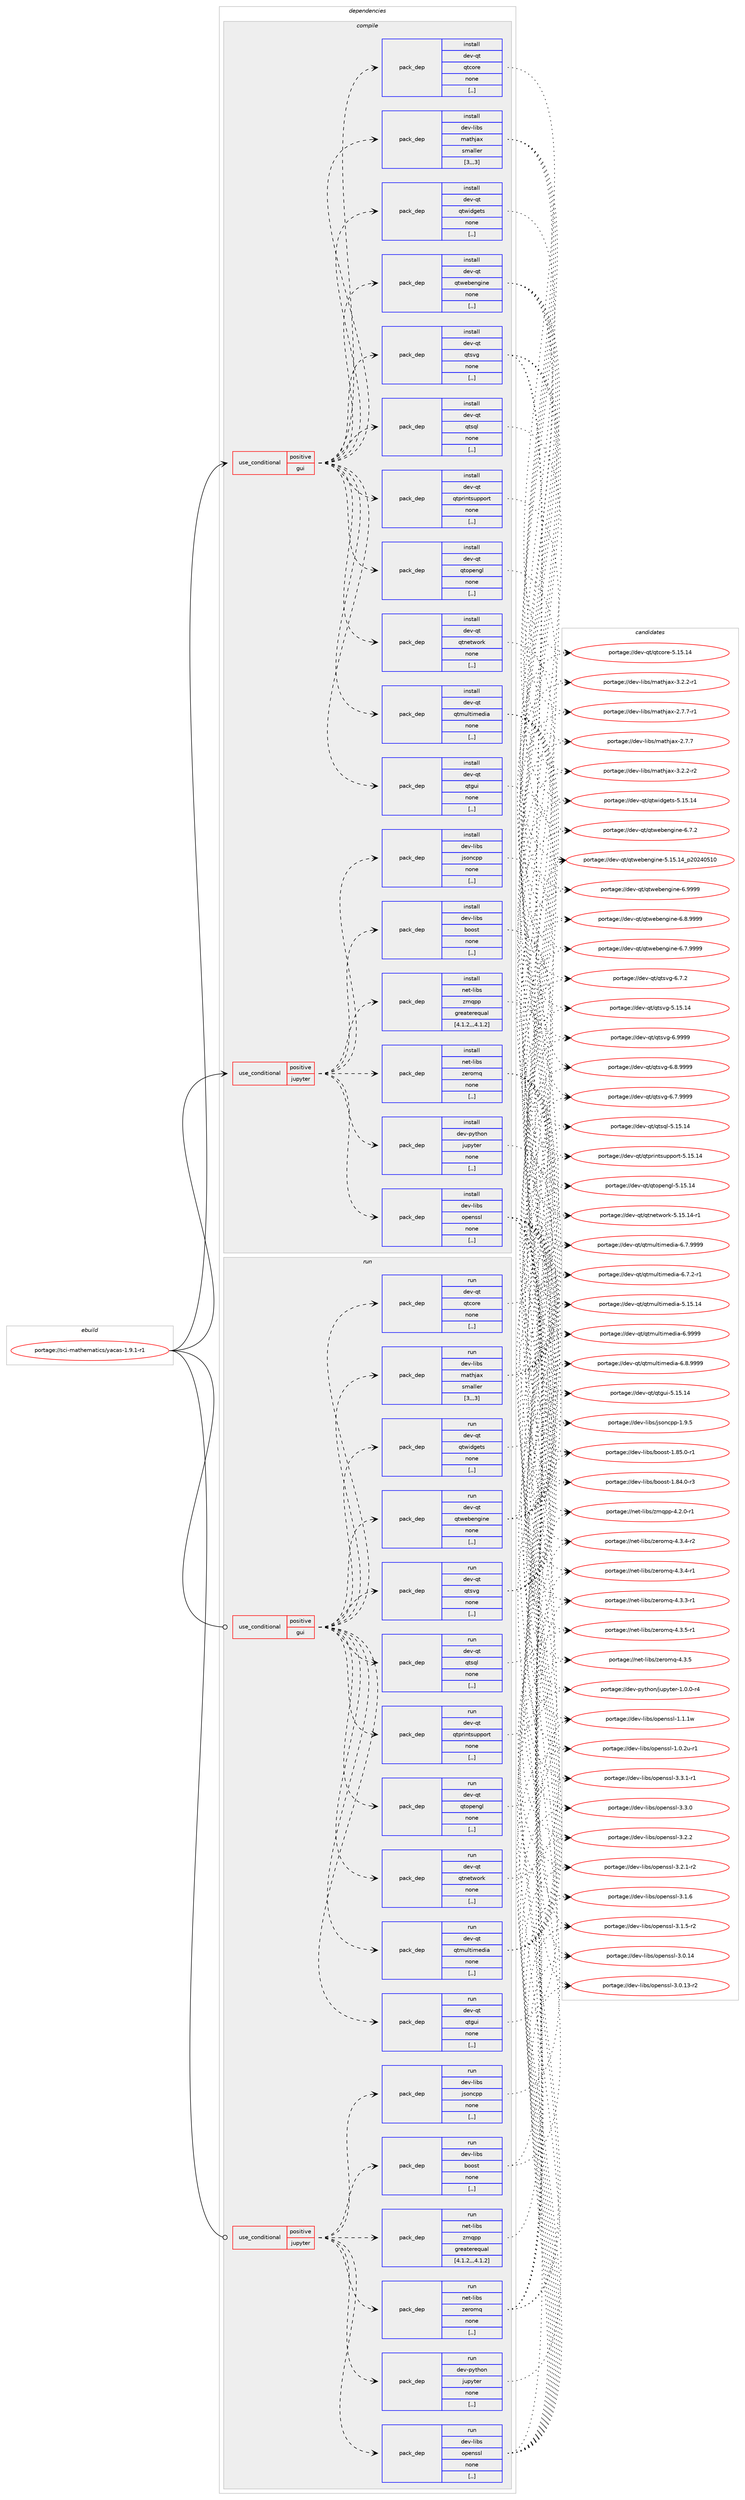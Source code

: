 digraph prolog {

# *************
# Graph options
# *************

newrank=true;
concentrate=true;
compound=true;
graph [rankdir=LR,fontname=Helvetica,fontsize=10,ranksep=1.5];#, ranksep=2.5, nodesep=0.2];
edge  [arrowhead=vee];
node  [fontname=Helvetica,fontsize=10];

# **********
# The ebuild
# **********

subgraph cluster_leftcol {
color=gray;
label=<<i>ebuild</i>>;
id [label="portage://sci-mathematics/yacas-1.9.1-r1", color=red, width=4, href="../sci-mathematics/yacas-1.9.1-r1.svg"];
}

# ****************
# The dependencies
# ****************

subgraph cluster_midcol {
color=gray;
label=<<i>dependencies</i>>;
subgraph cluster_compile {
fillcolor="#eeeeee";
style=filled;
label=<<i>compile</i>>;
subgraph cond108890 {
dependency410385 [label=<<TABLE BORDER="0" CELLBORDER="1" CELLSPACING="0" CELLPADDING="4"><TR><TD ROWSPAN="3" CELLPADDING="10">use_conditional</TD></TR><TR><TD>positive</TD></TR><TR><TD>gui</TD></TR></TABLE>>, shape=none, color=red];
subgraph pack298595 {
dependency410386 [label=<<TABLE BORDER="0" CELLBORDER="1" CELLSPACING="0" CELLPADDING="4" WIDTH="220"><TR><TD ROWSPAN="6" CELLPADDING="30">pack_dep</TD></TR><TR><TD WIDTH="110">install</TD></TR><TR><TD>dev-libs</TD></TR><TR><TD>mathjax</TD></TR><TR><TD>smaller</TD></TR><TR><TD>[3,,,3]</TD></TR></TABLE>>, shape=none, color=blue];
}
dependency410385:e -> dependency410386:w [weight=20,style="dashed",arrowhead="vee"];
subgraph pack298596 {
dependency410387 [label=<<TABLE BORDER="0" CELLBORDER="1" CELLSPACING="0" CELLPADDING="4" WIDTH="220"><TR><TD ROWSPAN="6" CELLPADDING="30">pack_dep</TD></TR><TR><TD WIDTH="110">install</TD></TR><TR><TD>dev-qt</TD></TR><TR><TD>qtcore</TD></TR><TR><TD>none</TD></TR><TR><TD>[,,]</TD></TR></TABLE>>, shape=none, color=blue];
}
dependency410385:e -> dependency410387:w [weight=20,style="dashed",arrowhead="vee"];
subgraph pack298597 {
dependency410388 [label=<<TABLE BORDER="0" CELLBORDER="1" CELLSPACING="0" CELLPADDING="4" WIDTH="220"><TR><TD ROWSPAN="6" CELLPADDING="30">pack_dep</TD></TR><TR><TD WIDTH="110">install</TD></TR><TR><TD>dev-qt</TD></TR><TR><TD>qtgui</TD></TR><TR><TD>none</TD></TR><TR><TD>[,,]</TD></TR></TABLE>>, shape=none, color=blue];
}
dependency410385:e -> dependency410388:w [weight=20,style="dashed",arrowhead="vee"];
subgraph pack298598 {
dependency410389 [label=<<TABLE BORDER="0" CELLBORDER="1" CELLSPACING="0" CELLPADDING="4" WIDTH="220"><TR><TD ROWSPAN="6" CELLPADDING="30">pack_dep</TD></TR><TR><TD WIDTH="110">install</TD></TR><TR><TD>dev-qt</TD></TR><TR><TD>qtmultimedia</TD></TR><TR><TD>none</TD></TR><TR><TD>[,,]</TD></TR></TABLE>>, shape=none, color=blue];
}
dependency410385:e -> dependency410389:w [weight=20,style="dashed",arrowhead="vee"];
subgraph pack298599 {
dependency410390 [label=<<TABLE BORDER="0" CELLBORDER="1" CELLSPACING="0" CELLPADDING="4" WIDTH="220"><TR><TD ROWSPAN="6" CELLPADDING="30">pack_dep</TD></TR><TR><TD WIDTH="110">install</TD></TR><TR><TD>dev-qt</TD></TR><TR><TD>qtnetwork</TD></TR><TR><TD>none</TD></TR><TR><TD>[,,]</TD></TR></TABLE>>, shape=none, color=blue];
}
dependency410385:e -> dependency410390:w [weight=20,style="dashed",arrowhead="vee"];
subgraph pack298600 {
dependency410391 [label=<<TABLE BORDER="0" CELLBORDER="1" CELLSPACING="0" CELLPADDING="4" WIDTH="220"><TR><TD ROWSPAN="6" CELLPADDING="30">pack_dep</TD></TR><TR><TD WIDTH="110">install</TD></TR><TR><TD>dev-qt</TD></TR><TR><TD>qtopengl</TD></TR><TR><TD>none</TD></TR><TR><TD>[,,]</TD></TR></TABLE>>, shape=none, color=blue];
}
dependency410385:e -> dependency410391:w [weight=20,style="dashed",arrowhead="vee"];
subgraph pack298601 {
dependency410392 [label=<<TABLE BORDER="0" CELLBORDER="1" CELLSPACING="0" CELLPADDING="4" WIDTH="220"><TR><TD ROWSPAN="6" CELLPADDING="30">pack_dep</TD></TR><TR><TD WIDTH="110">install</TD></TR><TR><TD>dev-qt</TD></TR><TR><TD>qtprintsupport</TD></TR><TR><TD>none</TD></TR><TR><TD>[,,]</TD></TR></TABLE>>, shape=none, color=blue];
}
dependency410385:e -> dependency410392:w [weight=20,style="dashed",arrowhead="vee"];
subgraph pack298602 {
dependency410393 [label=<<TABLE BORDER="0" CELLBORDER="1" CELLSPACING="0" CELLPADDING="4" WIDTH="220"><TR><TD ROWSPAN="6" CELLPADDING="30">pack_dep</TD></TR><TR><TD WIDTH="110">install</TD></TR><TR><TD>dev-qt</TD></TR><TR><TD>qtsql</TD></TR><TR><TD>none</TD></TR><TR><TD>[,,]</TD></TR></TABLE>>, shape=none, color=blue];
}
dependency410385:e -> dependency410393:w [weight=20,style="dashed",arrowhead="vee"];
subgraph pack298603 {
dependency410394 [label=<<TABLE BORDER="0" CELLBORDER="1" CELLSPACING="0" CELLPADDING="4" WIDTH="220"><TR><TD ROWSPAN="6" CELLPADDING="30">pack_dep</TD></TR><TR><TD WIDTH="110">install</TD></TR><TR><TD>dev-qt</TD></TR><TR><TD>qtsvg</TD></TR><TR><TD>none</TD></TR><TR><TD>[,,]</TD></TR></TABLE>>, shape=none, color=blue];
}
dependency410385:e -> dependency410394:w [weight=20,style="dashed",arrowhead="vee"];
subgraph pack298604 {
dependency410395 [label=<<TABLE BORDER="0" CELLBORDER="1" CELLSPACING="0" CELLPADDING="4" WIDTH="220"><TR><TD ROWSPAN="6" CELLPADDING="30">pack_dep</TD></TR><TR><TD WIDTH="110">install</TD></TR><TR><TD>dev-qt</TD></TR><TR><TD>qtwebengine</TD></TR><TR><TD>none</TD></TR><TR><TD>[,,]</TD></TR></TABLE>>, shape=none, color=blue];
}
dependency410385:e -> dependency410395:w [weight=20,style="dashed",arrowhead="vee"];
subgraph pack298605 {
dependency410396 [label=<<TABLE BORDER="0" CELLBORDER="1" CELLSPACING="0" CELLPADDING="4" WIDTH="220"><TR><TD ROWSPAN="6" CELLPADDING="30">pack_dep</TD></TR><TR><TD WIDTH="110">install</TD></TR><TR><TD>dev-qt</TD></TR><TR><TD>qtwidgets</TD></TR><TR><TD>none</TD></TR><TR><TD>[,,]</TD></TR></TABLE>>, shape=none, color=blue];
}
dependency410385:e -> dependency410396:w [weight=20,style="dashed",arrowhead="vee"];
}
id:e -> dependency410385:w [weight=20,style="solid",arrowhead="vee"];
subgraph cond108891 {
dependency410397 [label=<<TABLE BORDER="0" CELLBORDER="1" CELLSPACING="0" CELLPADDING="4"><TR><TD ROWSPAN="3" CELLPADDING="10">use_conditional</TD></TR><TR><TD>positive</TD></TR><TR><TD>jupyter</TD></TR></TABLE>>, shape=none, color=red];
subgraph pack298606 {
dependency410398 [label=<<TABLE BORDER="0" CELLBORDER="1" CELLSPACING="0" CELLPADDING="4" WIDTH="220"><TR><TD ROWSPAN="6" CELLPADDING="30">pack_dep</TD></TR><TR><TD WIDTH="110">install</TD></TR><TR><TD>dev-libs</TD></TR><TR><TD>boost</TD></TR><TR><TD>none</TD></TR><TR><TD>[,,]</TD></TR></TABLE>>, shape=none, color=blue];
}
dependency410397:e -> dependency410398:w [weight=20,style="dashed",arrowhead="vee"];
subgraph pack298607 {
dependency410399 [label=<<TABLE BORDER="0" CELLBORDER="1" CELLSPACING="0" CELLPADDING="4" WIDTH="220"><TR><TD ROWSPAN="6" CELLPADDING="30">pack_dep</TD></TR><TR><TD WIDTH="110">install</TD></TR><TR><TD>dev-libs</TD></TR><TR><TD>jsoncpp</TD></TR><TR><TD>none</TD></TR><TR><TD>[,,]</TD></TR></TABLE>>, shape=none, color=blue];
}
dependency410397:e -> dependency410399:w [weight=20,style="dashed",arrowhead="vee"];
subgraph pack298608 {
dependency410400 [label=<<TABLE BORDER="0" CELLBORDER="1" CELLSPACING="0" CELLPADDING="4" WIDTH="220"><TR><TD ROWSPAN="6" CELLPADDING="30">pack_dep</TD></TR><TR><TD WIDTH="110">install</TD></TR><TR><TD>dev-libs</TD></TR><TR><TD>openssl</TD></TR><TR><TD>none</TD></TR><TR><TD>[,,]</TD></TR></TABLE>>, shape=none, color=blue];
}
dependency410397:e -> dependency410400:w [weight=20,style="dashed",arrowhead="vee"];
subgraph pack298609 {
dependency410401 [label=<<TABLE BORDER="0" CELLBORDER="1" CELLSPACING="0" CELLPADDING="4" WIDTH="220"><TR><TD ROWSPAN="6" CELLPADDING="30">pack_dep</TD></TR><TR><TD WIDTH="110">install</TD></TR><TR><TD>dev-python</TD></TR><TR><TD>jupyter</TD></TR><TR><TD>none</TD></TR><TR><TD>[,,]</TD></TR></TABLE>>, shape=none, color=blue];
}
dependency410397:e -> dependency410401:w [weight=20,style="dashed",arrowhead="vee"];
subgraph pack298610 {
dependency410402 [label=<<TABLE BORDER="0" CELLBORDER="1" CELLSPACING="0" CELLPADDING="4" WIDTH="220"><TR><TD ROWSPAN="6" CELLPADDING="30">pack_dep</TD></TR><TR><TD WIDTH="110">install</TD></TR><TR><TD>net-libs</TD></TR><TR><TD>zeromq</TD></TR><TR><TD>none</TD></TR><TR><TD>[,,]</TD></TR></TABLE>>, shape=none, color=blue];
}
dependency410397:e -> dependency410402:w [weight=20,style="dashed",arrowhead="vee"];
subgraph pack298611 {
dependency410403 [label=<<TABLE BORDER="0" CELLBORDER="1" CELLSPACING="0" CELLPADDING="4" WIDTH="220"><TR><TD ROWSPAN="6" CELLPADDING="30">pack_dep</TD></TR><TR><TD WIDTH="110">install</TD></TR><TR><TD>net-libs</TD></TR><TR><TD>zmqpp</TD></TR><TR><TD>greaterequal</TD></TR><TR><TD>[4.1.2,,,4.1.2]</TD></TR></TABLE>>, shape=none, color=blue];
}
dependency410397:e -> dependency410403:w [weight=20,style="dashed",arrowhead="vee"];
}
id:e -> dependency410397:w [weight=20,style="solid",arrowhead="vee"];
}
subgraph cluster_compileandrun {
fillcolor="#eeeeee";
style=filled;
label=<<i>compile and run</i>>;
}
subgraph cluster_run {
fillcolor="#eeeeee";
style=filled;
label=<<i>run</i>>;
subgraph cond108892 {
dependency410404 [label=<<TABLE BORDER="0" CELLBORDER="1" CELLSPACING="0" CELLPADDING="4"><TR><TD ROWSPAN="3" CELLPADDING="10">use_conditional</TD></TR><TR><TD>positive</TD></TR><TR><TD>gui</TD></TR></TABLE>>, shape=none, color=red];
subgraph pack298612 {
dependency410405 [label=<<TABLE BORDER="0" CELLBORDER="1" CELLSPACING="0" CELLPADDING="4" WIDTH="220"><TR><TD ROWSPAN="6" CELLPADDING="30">pack_dep</TD></TR><TR><TD WIDTH="110">run</TD></TR><TR><TD>dev-libs</TD></TR><TR><TD>mathjax</TD></TR><TR><TD>smaller</TD></TR><TR><TD>[3,,,3]</TD></TR></TABLE>>, shape=none, color=blue];
}
dependency410404:e -> dependency410405:w [weight=20,style="dashed",arrowhead="vee"];
subgraph pack298613 {
dependency410406 [label=<<TABLE BORDER="0" CELLBORDER="1" CELLSPACING="0" CELLPADDING="4" WIDTH="220"><TR><TD ROWSPAN="6" CELLPADDING="30">pack_dep</TD></TR><TR><TD WIDTH="110">run</TD></TR><TR><TD>dev-qt</TD></TR><TR><TD>qtcore</TD></TR><TR><TD>none</TD></TR><TR><TD>[,,]</TD></TR></TABLE>>, shape=none, color=blue];
}
dependency410404:e -> dependency410406:w [weight=20,style="dashed",arrowhead="vee"];
subgraph pack298614 {
dependency410407 [label=<<TABLE BORDER="0" CELLBORDER="1" CELLSPACING="0" CELLPADDING="4" WIDTH="220"><TR><TD ROWSPAN="6" CELLPADDING="30">pack_dep</TD></TR><TR><TD WIDTH="110">run</TD></TR><TR><TD>dev-qt</TD></TR><TR><TD>qtgui</TD></TR><TR><TD>none</TD></TR><TR><TD>[,,]</TD></TR></TABLE>>, shape=none, color=blue];
}
dependency410404:e -> dependency410407:w [weight=20,style="dashed",arrowhead="vee"];
subgraph pack298615 {
dependency410408 [label=<<TABLE BORDER="0" CELLBORDER="1" CELLSPACING="0" CELLPADDING="4" WIDTH="220"><TR><TD ROWSPAN="6" CELLPADDING="30">pack_dep</TD></TR><TR><TD WIDTH="110">run</TD></TR><TR><TD>dev-qt</TD></TR><TR><TD>qtmultimedia</TD></TR><TR><TD>none</TD></TR><TR><TD>[,,]</TD></TR></TABLE>>, shape=none, color=blue];
}
dependency410404:e -> dependency410408:w [weight=20,style="dashed",arrowhead="vee"];
subgraph pack298616 {
dependency410409 [label=<<TABLE BORDER="0" CELLBORDER="1" CELLSPACING="0" CELLPADDING="4" WIDTH="220"><TR><TD ROWSPAN="6" CELLPADDING="30">pack_dep</TD></TR><TR><TD WIDTH="110">run</TD></TR><TR><TD>dev-qt</TD></TR><TR><TD>qtnetwork</TD></TR><TR><TD>none</TD></TR><TR><TD>[,,]</TD></TR></TABLE>>, shape=none, color=blue];
}
dependency410404:e -> dependency410409:w [weight=20,style="dashed",arrowhead="vee"];
subgraph pack298617 {
dependency410410 [label=<<TABLE BORDER="0" CELLBORDER="1" CELLSPACING="0" CELLPADDING="4" WIDTH="220"><TR><TD ROWSPAN="6" CELLPADDING="30">pack_dep</TD></TR><TR><TD WIDTH="110">run</TD></TR><TR><TD>dev-qt</TD></TR><TR><TD>qtopengl</TD></TR><TR><TD>none</TD></TR><TR><TD>[,,]</TD></TR></TABLE>>, shape=none, color=blue];
}
dependency410404:e -> dependency410410:w [weight=20,style="dashed",arrowhead="vee"];
subgraph pack298618 {
dependency410411 [label=<<TABLE BORDER="0" CELLBORDER="1" CELLSPACING="0" CELLPADDING="4" WIDTH="220"><TR><TD ROWSPAN="6" CELLPADDING="30">pack_dep</TD></TR><TR><TD WIDTH="110">run</TD></TR><TR><TD>dev-qt</TD></TR><TR><TD>qtprintsupport</TD></TR><TR><TD>none</TD></TR><TR><TD>[,,]</TD></TR></TABLE>>, shape=none, color=blue];
}
dependency410404:e -> dependency410411:w [weight=20,style="dashed",arrowhead="vee"];
subgraph pack298619 {
dependency410412 [label=<<TABLE BORDER="0" CELLBORDER="1" CELLSPACING="0" CELLPADDING="4" WIDTH="220"><TR><TD ROWSPAN="6" CELLPADDING="30">pack_dep</TD></TR><TR><TD WIDTH="110">run</TD></TR><TR><TD>dev-qt</TD></TR><TR><TD>qtsql</TD></TR><TR><TD>none</TD></TR><TR><TD>[,,]</TD></TR></TABLE>>, shape=none, color=blue];
}
dependency410404:e -> dependency410412:w [weight=20,style="dashed",arrowhead="vee"];
subgraph pack298620 {
dependency410413 [label=<<TABLE BORDER="0" CELLBORDER="1" CELLSPACING="0" CELLPADDING="4" WIDTH="220"><TR><TD ROWSPAN="6" CELLPADDING="30">pack_dep</TD></TR><TR><TD WIDTH="110">run</TD></TR><TR><TD>dev-qt</TD></TR><TR><TD>qtsvg</TD></TR><TR><TD>none</TD></TR><TR><TD>[,,]</TD></TR></TABLE>>, shape=none, color=blue];
}
dependency410404:e -> dependency410413:w [weight=20,style="dashed",arrowhead="vee"];
subgraph pack298621 {
dependency410414 [label=<<TABLE BORDER="0" CELLBORDER="1" CELLSPACING="0" CELLPADDING="4" WIDTH="220"><TR><TD ROWSPAN="6" CELLPADDING="30">pack_dep</TD></TR><TR><TD WIDTH="110">run</TD></TR><TR><TD>dev-qt</TD></TR><TR><TD>qtwebengine</TD></TR><TR><TD>none</TD></TR><TR><TD>[,,]</TD></TR></TABLE>>, shape=none, color=blue];
}
dependency410404:e -> dependency410414:w [weight=20,style="dashed",arrowhead="vee"];
subgraph pack298622 {
dependency410415 [label=<<TABLE BORDER="0" CELLBORDER="1" CELLSPACING="0" CELLPADDING="4" WIDTH="220"><TR><TD ROWSPAN="6" CELLPADDING="30">pack_dep</TD></TR><TR><TD WIDTH="110">run</TD></TR><TR><TD>dev-qt</TD></TR><TR><TD>qtwidgets</TD></TR><TR><TD>none</TD></TR><TR><TD>[,,]</TD></TR></TABLE>>, shape=none, color=blue];
}
dependency410404:e -> dependency410415:w [weight=20,style="dashed",arrowhead="vee"];
}
id:e -> dependency410404:w [weight=20,style="solid",arrowhead="odot"];
subgraph cond108893 {
dependency410416 [label=<<TABLE BORDER="0" CELLBORDER="1" CELLSPACING="0" CELLPADDING="4"><TR><TD ROWSPAN="3" CELLPADDING="10">use_conditional</TD></TR><TR><TD>positive</TD></TR><TR><TD>jupyter</TD></TR></TABLE>>, shape=none, color=red];
subgraph pack298623 {
dependency410417 [label=<<TABLE BORDER="0" CELLBORDER="1" CELLSPACING="0" CELLPADDING="4" WIDTH="220"><TR><TD ROWSPAN="6" CELLPADDING="30">pack_dep</TD></TR><TR><TD WIDTH="110">run</TD></TR><TR><TD>dev-libs</TD></TR><TR><TD>boost</TD></TR><TR><TD>none</TD></TR><TR><TD>[,,]</TD></TR></TABLE>>, shape=none, color=blue];
}
dependency410416:e -> dependency410417:w [weight=20,style="dashed",arrowhead="vee"];
subgraph pack298624 {
dependency410418 [label=<<TABLE BORDER="0" CELLBORDER="1" CELLSPACING="0" CELLPADDING="4" WIDTH="220"><TR><TD ROWSPAN="6" CELLPADDING="30">pack_dep</TD></TR><TR><TD WIDTH="110">run</TD></TR><TR><TD>dev-libs</TD></TR><TR><TD>jsoncpp</TD></TR><TR><TD>none</TD></TR><TR><TD>[,,]</TD></TR></TABLE>>, shape=none, color=blue];
}
dependency410416:e -> dependency410418:w [weight=20,style="dashed",arrowhead="vee"];
subgraph pack298625 {
dependency410419 [label=<<TABLE BORDER="0" CELLBORDER="1" CELLSPACING="0" CELLPADDING="4" WIDTH="220"><TR><TD ROWSPAN="6" CELLPADDING="30">pack_dep</TD></TR><TR><TD WIDTH="110">run</TD></TR><TR><TD>dev-libs</TD></TR><TR><TD>openssl</TD></TR><TR><TD>none</TD></TR><TR><TD>[,,]</TD></TR></TABLE>>, shape=none, color=blue];
}
dependency410416:e -> dependency410419:w [weight=20,style="dashed",arrowhead="vee"];
subgraph pack298626 {
dependency410420 [label=<<TABLE BORDER="0" CELLBORDER="1" CELLSPACING="0" CELLPADDING="4" WIDTH="220"><TR><TD ROWSPAN="6" CELLPADDING="30">pack_dep</TD></TR><TR><TD WIDTH="110">run</TD></TR><TR><TD>dev-python</TD></TR><TR><TD>jupyter</TD></TR><TR><TD>none</TD></TR><TR><TD>[,,]</TD></TR></TABLE>>, shape=none, color=blue];
}
dependency410416:e -> dependency410420:w [weight=20,style="dashed",arrowhead="vee"];
subgraph pack298627 {
dependency410421 [label=<<TABLE BORDER="0" CELLBORDER="1" CELLSPACING="0" CELLPADDING="4" WIDTH="220"><TR><TD ROWSPAN="6" CELLPADDING="30">pack_dep</TD></TR><TR><TD WIDTH="110">run</TD></TR><TR><TD>net-libs</TD></TR><TR><TD>zeromq</TD></TR><TR><TD>none</TD></TR><TR><TD>[,,]</TD></TR></TABLE>>, shape=none, color=blue];
}
dependency410416:e -> dependency410421:w [weight=20,style="dashed",arrowhead="vee"];
subgraph pack298628 {
dependency410422 [label=<<TABLE BORDER="0" CELLBORDER="1" CELLSPACING="0" CELLPADDING="4" WIDTH="220"><TR><TD ROWSPAN="6" CELLPADDING="30">pack_dep</TD></TR><TR><TD WIDTH="110">run</TD></TR><TR><TD>net-libs</TD></TR><TR><TD>zmqpp</TD></TR><TR><TD>greaterequal</TD></TR><TR><TD>[4.1.2,,,4.1.2]</TD></TR></TABLE>>, shape=none, color=blue];
}
dependency410416:e -> dependency410422:w [weight=20,style="dashed",arrowhead="vee"];
}
id:e -> dependency410416:w [weight=20,style="solid",arrowhead="odot"];
}
}

# **************
# The candidates
# **************

subgraph cluster_choices {
rank=same;
color=gray;
label=<<i>candidates</i>>;

subgraph choice298595 {
color=black;
nodesep=1;
choice10010111845108105981154710997116104106971204551465046504511450 [label="portage://dev-libs/mathjax-3.2.2-r2", color=red, width=4,href="../dev-libs/mathjax-3.2.2-r2.svg"];
choice10010111845108105981154710997116104106971204551465046504511449 [label="portage://dev-libs/mathjax-3.2.2-r1", color=red, width=4,href="../dev-libs/mathjax-3.2.2-r1.svg"];
choice10010111845108105981154710997116104106971204550465546554511449 [label="portage://dev-libs/mathjax-2.7.7-r1", color=red, width=4,href="../dev-libs/mathjax-2.7.7-r1.svg"];
choice1001011184510810598115471099711610410697120455046554655 [label="portage://dev-libs/mathjax-2.7.7", color=red, width=4,href="../dev-libs/mathjax-2.7.7.svg"];
dependency410386:e -> choice10010111845108105981154710997116104106971204551465046504511450:w [style=dotted,weight="100"];
dependency410386:e -> choice10010111845108105981154710997116104106971204551465046504511449:w [style=dotted,weight="100"];
dependency410386:e -> choice10010111845108105981154710997116104106971204550465546554511449:w [style=dotted,weight="100"];
dependency410386:e -> choice1001011184510810598115471099711610410697120455046554655:w [style=dotted,weight="100"];
}
subgraph choice298596 {
color=black;
nodesep=1;
choice1001011184511311647113116991111141014553464953464952 [label="portage://dev-qt/qtcore-5.15.14", color=red, width=4,href="../dev-qt/qtcore-5.15.14.svg"];
dependency410387:e -> choice1001011184511311647113116991111141014553464953464952:w [style=dotted,weight="100"];
}
subgraph choice298597 {
color=black;
nodesep=1;
choice10010111845113116471131161031171054553464953464952 [label="portage://dev-qt/qtgui-5.15.14", color=red, width=4,href="../dev-qt/qtgui-5.15.14.svg"];
dependency410388:e -> choice10010111845113116471131161031171054553464953464952:w [style=dotted,weight="100"];
}
subgraph choice298598 {
color=black;
nodesep=1;
choice10010111845113116471131161091171081161051091011001059745544657575757 [label="portage://dev-qt/qtmultimedia-6.9999", color=red, width=4,href="../dev-qt/qtmultimedia-6.9999.svg"];
choice100101118451131164711311610911710811610510910110010597455446564657575757 [label="portage://dev-qt/qtmultimedia-6.8.9999", color=red, width=4,href="../dev-qt/qtmultimedia-6.8.9999.svg"];
choice100101118451131164711311610911710811610510910110010597455446554657575757 [label="portage://dev-qt/qtmultimedia-6.7.9999", color=red, width=4,href="../dev-qt/qtmultimedia-6.7.9999.svg"];
choice1001011184511311647113116109117108116105109101100105974554465546504511449 [label="portage://dev-qt/qtmultimedia-6.7.2-r1", color=red, width=4,href="../dev-qt/qtmultimedia-6.7.2-r1.svg"];
choice1001011184511311647113116109117108116105109101100105974553464953464952 [label="portage://dev-qt/qtmultimedia-5.15.14", color=red, width=4,href="../dev-qt/qtmultimedia-5.15.14.svg"];
dependency410389:e -> choice10010111845113116471131161091171081161051091011001059745544657575757:w [style=dotted,weight="100"];
dependency410389:e -> choice100101118451131164711311610911710811610510910110010597455446564657575757:w [style=dotted,weight="100"];
dependency410389:e -> choice100101118451131164711311610911710811610510910110010597455446554657575757:w [style=dotted,weight="100"];
dependency410389:e -> choice1001011184511311647113116109117108116105109101100105974554465546504511449:w [style=dotted,weight="100"];
dependency410389:e -> choice1001011184511311647113116109117108116105109101100105974553464953464952:w [style=dotted,weight="100"];
}
subgraph choice298599 {
color=black;
nodesep=1;
choice100101118451131164711311611010111611911111410745534649534649524511449 [label="portage://dev-qt/qtnetwork-5.15.14-r1", color=red, width=4,href="../dev-qt/qtnetwork-5.15.14-r1.svg"];
dependency410390:e -> choice100101118451131164711311611010111611911111410745534649534649524511449:w [style=dotted,weight="100"];
}
subgraph choice298600 {
color=black;
nodesep=1;
choice10010111845113116471131161111121011101031084553464953464952 [label="portage://dev-qt/qtopengl-5.15.14", color=red, width=4,href="../dev-qt/qtopengl-5.15.14.svg"];
dependency410391:e -> choice10010111845113116471131161111121011101031084553464953464952:w [style=dotted,weight="100"];
}
subgraph choice298601 {
color=black;
nodesep=1;
choice10010111845113116471131161121141051101161151171121121111141164553464953464952 [label="portage://dev-qt/qtprintsupport-5.15.14", color=red, width=4,href="../dev-qt/qtprintsupport-5.15.14.svg"];
dependency410392:e -> choice10010111845113116471131161121141051101161151171121121111141164553464953464952:w [style=dotted,weight="100"];
}
subgraph choice298602 {
color=black;
nodesep=1;
choice10010111845113116471131161151131084553464953464952 [label="portage://dev-qt/qtsql-5.15.14", color=red, width=4,href="../dev-qt/qtsql-5.15.14.svg"];
dependency410393:e -> choice10010111845113116471131161151131084553464953464952:w [style=dotted,weight="100"];
}
subgraph choice298603 {
color=black;
nodesep=1;
choice100101118451131164711311611511810345544657575757 [label="portage://dev-qt/qtsvg-6.9999", color=red, width=4,href="../dev-qt/qtsvg-6.9999.svg"];
choice1001011184511311647113116115118103455446564657575757 [label="portage://dev-qt/qtsvg-6.8.9999", color=red, width=4,href="../dev-qt/qtsvg-6.8.9999.svg"];
choice1001011184511311647113116115118103455446554657575757 [label="portage://dev-qt/qtsvg-6.7.9999", color=red, width=4,href="../dev-qt/qtsvg-6.7.9999.svg"];
choice1001011184511311647113116115118103455446554650 [label="portage://dev-qt/qtsvg-6.7.2", color=red, width=4,href="../dev-qt/qtsvg-6.7.2.svg"];
choice10010111845113116471131161151181034553464953464952 [label="portage://dev-qt/qtsvg-5.15.14", color=red, width=4,href="../dev-qt/qtsvg-5.15.14.svg"];
dependency410394:e -> choice100101118451131164711311611511810345544657575757:w [style=dotted,weight="100"];
dependency410394:e -> choice1001011184511311647113116115118103455446564657575757:w [style=dotted,weight="100"];
dependency410394:e -> choice1001011184511311647113116115118103455446554657575757:w [style=dotted,weight="100"];
dependency410394:e -> choice1001011184511311647113116115118103455446554650:w [style=dotted,weight="100"];
dependency410394:e -> choice10010111845113116471131161151181034553464953464952:w [style=dotted,weight="100"];
}
subgraph choice298604 {
color=black;
nodesep=1;
choice10010111845113116471131161191019810111010310511010145544657575757 [label="portage://dev-qt/qtwebengine-6.9999", color=red, width=4,href="../dev-qt/qtwebengine-6.9999.svg"];
choice100101118451131164711311611910198101110103105110101455446564657575757 [label="portage://dev-qt/qtwebengine-6.8.9999", color=red, width=4,href="../dev-qt/qtwebengine-6.8.9999.svg"];
choice100101118451131164711311611910198101110103105110101455446554657575757 [label="portage://dev-qt/qtwebengine-6.7.9999", color=red, width=4,href="../dev-qt/qtwebengine-6.7.9999.svg"];
choice100101118451131164711311611910198101110103105110101455446554650 [label="portage://dev-qt/qtwebengine-6.7.2", color=red, width=4,href="../dev-qt/qtwebengine-6.7.2.svg"];
choice1001011184511311647113116119101981011101031051101014553464953464952951125048505248534948 [label="portage://dev-qt/qtwebengine-5.15.14_p20240510", color=red, width=4,href="../dev-qt/qtwebengine-5.15.14_p20240510.svg"];
dependency410395:e -> choice10010111845113116471131161191019810111010310511010145544657575757:w [style=dotted,weight="100"];
dependency410395:e -> choice100101118451131164711311611910198101110103105110101455446564657575757:w [style=dotted,weight="100"];
dependency410395:e -> choice100101118451131164711311611910198101110103105110101455446554657575757:w [style=dotted,weight="100"];
dependency410395:e -> choice100101118451131164711311611910198101110103105110101455446554650:w [style=dotted,weight="100"];
dependency410395:e -> choice1001011184511311647113116119101981011101031051101014553464953464952951125048505248534948:w [style=dotted,weight="100"];
}
subgraph choice298605 {
color=black;
nodesep=1;
choice10010111845113116471131161191051001031011161154553464953464952 [label="portage://dev-qt/qtwidgets-5.15.14", color=red, width=4,href="../dev-qt/qtwidgets-5.15.14.svg"];
dependency410396:e -> choice10010111845113116471131161191051001031011161154553464953464952:w [style=dotted,weight="100"];
}
subgraph choice298606 {
color=black;
nodesep=1;
choice10010111845108105981154798111111115116454946565346484511449 [label="portage://dev-libs/boost-1.85.0-r1", color=red, width=4,href="../dev-libs/boost-1.85.0-r1.svg"];
choice10010111845108105981154798111111115116454946565246484511451 [label="portage://dev-libs/boost-1.84.0-r3", color=red, width=4,href="../dev-libs/boost-1.84.0-r3.svg"];
dependency410398:e -> choice10010111845108105981154798111111115116454946565346484511449:w [style=dotted,weight="100"];
dependency410398:e -> choice10010111845108105981154798111111115116454946565246484511451:w [style=dotted,weight="100"];
}
subgraph choice298607 {
color=black;
nodesep=1;
choice10010111845108105981154710611511111099112112454946574653 [label="portage://dev-libs/jsoncpp-1.9.5", color=red, width=4,href="../dev-libs/jsoncpp-1.9.5.svg"];
dependency410399:e -> choice10010111845108105981154710611511111099112112454946574653:w [style=dotted,weight="100"];
}
subgraph choice298608 {
color=black;
nodesep=1;
choice1001011184510810598115471111121011101151151084551465146494511449 [label="portage://dev-libs/openssl-3.3.1-r1", color=red, width=4,href="../dev-libs/openssl-3.3.1-r1.svg"];
choice100101118451081059811547111112101110115115108455146514648 [label="portage://dev-libs/openssl-3.3.0", color=red, width=4,href="../dev-libs/openssl-3.3.0.svg"];
choice100101118451081059811547111112101110115115108455146504650 [label="portage://dev-libs/openssl-3.2.2", color=red, width=4,href="../dev-libs/openssl-3.2.2.svg"];
choice1001011184510810598115471111121011101151151084551465046494511450 [label="portage://dev-libs/openssl-3.2.1-r2", color=red, width=4,href="../dev-libs/openssl-3.2.1-r2.svg"];
choice100101118451081059811547111112101110115115108455146494654 [label="portage://dev-libs/openssl-3.1.6", color=red, width=4,href="../dev-libs/openssl-3.1.6.svg"];
choice1001011184510810598115471111121011101151151084551464946534511450 [label="portage://dev-libs/openssl-3.1.5-r2", color=red, width=4,href="../dev-libs/openssl-3.1.5-r2.svg"];
choice10010111845108105981154711111210111011511510845514648464952 [label="portage://dev-libs/openssl-3.0.14", color=red, width=4,href="../dev-libs/openssl-3.0.14.svg"];
choice100101118451081059811547111112101110115115108455146484649514511450 [label="portage://dev-libs/openssl-3.0.13-r2", color=red, width=4,href="../dev-libs/openssl-3.0.13-r2.svg"];
choice100101118451081059811547111112101110115115108454946494649119 [label="portage://dev-libs/openssl-1.1.1w", color=red, width=4,href="../dev-libs/openssl-1.1.1w.svg"];
choice1001011184510810598115471111121011101151151084549464846501174511449 [label="portage://dev-libs/openssl-1.0.2u-r1", color=red, width=4,href="../dev-libs/openssl-1.0.2u-r1.svg"];
dependency410400:e -> choice1001011184510810598115471111121011101151151084551465146494511449:w [style=dotted,weight="100"];
dependency410400:e -> choice100101118451081059811547111112101110115115108455146514648:w [style=dotted,weight="100"];
dependency410400:e -> choice100101118451081059811547111112101110115115108455146504650:w [style=dotted,weight="100"];
dependency410400:e -> choice1001011184510810598115471111121011101151151084551465046494511450:w [style=dotted,weight="100"];
dependency410400:e -> choice100101118451081059811547111112101110115115108455146494654:w [style=dotted,weight="100"];
dependency410400:e -> choice1001011184510810598115471111121011101151151084551464946534511450:w [style=dotted,weight="100"];
dependency410400:e -> choice10010111845108105981154711111210111011511510845514648464952:w [style=dotted,weight="100"];
dependency410400:e -> choice100101118451081059811547111112101110115115108455146484649514511450:w [style=dotted,weight="100"];
dependency410400:e -> choice100101118451081059811547111112101110115115108454946494649119:w [style=dotted,weight="100"];
dependency410400:e -> choice1001011184510810598115471111121011101151151084549464846501174511449:w [style=dotted,weight="100"];
}
subgraph choice298609 {
color=black;
nodesep=1;
choice10010111845112121116104111110471061171121211161011144549464846484511452 [label="portage://dev-python/jupyter-1.0.0-r4", color=red, width=4,href="../dev-python/jupyter-1.0.0-r4.svg"];
dependency410401:e -> choice10010111845112121116104111110471061171121211161011144549464846484511452:w [style=dotted,weight="100"];
}
subgraph choice298610 {
color=black;
nodesep=1;
choice1101011164510810598115471221011141111091134552465146534511449 [label="portage://net-libs/zeromq-4.3.5-r1", color=red, width=4,href="../net-libs/zeromq-4.3.5-r1.svg"];
choice110101116451081059811547122101114111109113455246514653 [label="portage://net-libs/zeromq-4.3.5", color=red, width=4,href="../net-libs/zeromq-4.3.5.svg"];
choice1101011164510810598115471221011141111091134552465146524511450 [label="portage://net-libs/zeromq-4.3.4-r2", color=red, width=4,href="../net-libs/zeromq-4.3.4-r2.svg"];
choice1101011164510810598115471221011141111091134552465146524511449 [label="portage://net-libs/zeromq-4.3.4-r1", color=red, width=4,href="../net-libs/zeromq-4.3.4-r1.svg"];
choice1101011164510810598115471221011141111091134552465146514511449 [label="portage://net-libs/zeromq-4.3.3-r1", color=red, width=4,href="../net-libs/zeromq-4.3.3-r1.svg"];
dependency410402:e -> choice1101011164510810598115471221011141111091134552465146534511449:w [style=dotted,weight="100"];
dependency410402:e -> choice110101116451081059811547122101114111109113455246514653:w [style=dotted,weight="100"];
dependency410402:e -> choice1101011164510810598115471221011141111091134552465146524511450:w [style=dotted,weight="100"];
dependency410402:e -> choice1101011164510810598115471221011141111091134552465146524511449:w [style=dotted,weight="100"];
dependency410402:e -> choice1101011164510810598115471221011141111091134552465146514511449:w [style=dotted,weight="100"];
}
subgraph choice298611 {
color=black;
nodesep=1;
choice1101011164510810598115471221091131121124552465046484511449 [label="portage://net-libs/zmqpp-4.2.0-r1", color=red, width=4,href="../net-libs/zmqpp-4.2.0-r1.svg"];
dependency410403:e -> choice1101011164510810598115471221091131121124552465046484511449:w [style=dotted,weight="100"];
}
subgraph choice298612 {
color=black;
nodesep=1;
choice10010111845108105981154710997116104106971204551465046504511450 [label="portage://dev-libs/mathjax-3.2.2-r2", color=red, width=4,href="../dev-libs/mathjax-3.2.2-r2.svg"];
choice10010111845108105981154710997116104106971204551465046504511449 [label="portage://dev-libs/mathjax-3.2.2-r1", color=red, width=4,href="../dev-libs/mathjax-3.2.2-r1.svg"];
choice10010111845108105981154710997116104106971204550465546554511449 [label="portage://dev-libs/mathjax-2.7.7-r1", color=red, width=4,href="../dev-libs/mathjax-2.7.7-r1.svg"];
choice1001011184510810598115471099711610410697120455046554655 [label="portage://dev-libs/mathjax-2.7.7", color=red, width=4,href="../dev-libs/mathjax-2.7.7.svg"];
dependency410405:e -> choice10010111845108105981154710997116104106971204551465046504511450:w [style=dotted,weight="100"];
dependency410405:e -> choice10010111845108105981154710997116104106971204551465046504511449:w [style=dotted,weight="100"];
dependency410405:e -> choice10010111845108105981154710997116104106971204550465546554511449:w [style=dotted,weight="100"];
dependency410405:e -> choice1001011184510810598115471099711610410697120455046554655:w [style=dotted,weight="100"];
}
subgraph choice298613 {
color=black;
nodesep=1;
choice1001011184511311647113116991111141014553464953464952 [label="portage://dev-qt/qtcore-5.15.14", color=red, width=4,href="../dev-qt/qtcore-5.15.14.svg"];
dependency410406:e -> choice1001011184511311647113116991111141014553464953464952:w [style=dotted,weight="100"];
}
subgraph choice298614 {
color=black;
nodesep=1;
choice10010111845113116471131161031171054553464953464952 [label="portage://dev-qt/qtgui-5.15.14", color=red, width=4,href="../dev-qt/qtgui-5.15.14.svg"];
dependency410407:e -> choice10010111845113116471131161031171054553464953464952:w [style=dotted,weight="100"];
}
subgraph choice298615 {
color=black;
nodesep=1;
choice10010111845113116471131161091171081161051091011001059745544657575757 [label="portage://dev-qt/qtmultimedia-6.9999", color=red, width=4,href="../dev-qt/qtmultimedia-6.9999.svg"];
choice100101118451131164711311610911710811610510910110010597455446564657575757 [label="portage://dev-qt/qtmultimedia-6.8.9999", color=red, width=4,href="../dev-qt/qtmultimedia-6.8.9999.svg"];
choice100101118451131164711311610911710811610510910110010597455446554657575757 [label="portage://dev-qt/qtmultimedia-6.7.9999", color=red, width=4,href="../dev-qt/qtmultimedia-6.7.9999.svg"];
choice1001011184511311647113116109117108116105109101100105974554465546504511449 [label="portage://dev-qt/qtmultimedia-6.7.2-r1", color=red, width=4,href="../dev-qt/qtmultimedia-6.7.2-r1.svg"];
choice1001011184511311647113116109117108116105109101100105974553464953464952 [label="portage://dev-qt/qtmultimedia-5.15.14", color=red, width=4,href="../dev-qt/qtmultimedia-5.15.14.svg"];
dependency410408:e -> choice10010111845113116471131161091171081161051091011001059745544657575757:w [style=dotted,weight="100"];
dependency410408:e -> choice100101118451131164711311610911710811610510910110010597455446564657575757:w [style=dotted,weight="100"];
dependency410408:e -> choice100101118451131164711311610911710811610510910110010597455446554657575757:w [style=dotted,weight="100"];
dependency410408:e -> choice1001011184511311647113116109117108116105109101100105974554465546504511449:w [style=dotted,weight="100"];
dependency410408:e -> choice1001011184511311647113116109117108116105109101100105974553464953464952:w [style=dotted,weight="100"];
}
subgraph choice298616 {
color=black;
nodesep=1;
choice100101118451131164711311611010111611911111410745534649534649524511449 [label="portage://dev-qt/qtnetwork-5.15.14-r1", color=red, width=4,href="../dev-qt/qtnetwork-5.15.14-r1.svg"];
dependency410409:e -> choice100101118451131164711311611010111611911111410745534649534649524511449:w [style=dotted,weight="100"];
}
subgraph choice298617 {
color=black;
nodesep=1;
choice10010111845113116471131161111121011101031084553464953464952 [label="portage://dev-qt/qtopengl-5.15.14", color=red, width=4,href="../dev-qt/qtopengl-5.15.14.svg"];
dependency410410:e -> choice10010111845113116471131161111121011101031084553464953464952:w [style=dotted,weight="100"];
}
subgraph choice298618 {
color=black;
nodesep=1;
choice10010111845113116471131161121141051101161151171121121111141164553464953464952 [label="portage://dev-qt/qtprintsupport-5.15.14", color=red, width=4,href="../dev-qt/qtprintsupport-5.15.14.svg"];
dependency410411:e -> choice10010111845113116471131161121141051101161151171121121111141164553464953464952:w [style=dotted,weight="100"];
}
subgraph choice298619 {
color=black;
nodesep=1;
choice10010111845113116471131161151131084553464953464952 [label="portage://dev-qt/qtsql-5.15.14", color=red, width=4,href="../dev-qt/qtsql-5.15.14.svg"];
dependency410412:e -> choice10010111845113116471131161151131084553464953464952:w [style=dotted,weight="100"];
}
subgraph choice298620 {
color=black;
nodesep=1;
choice100101118451131164711311611511810345544657575757 [label="portage://dev-qt/qtsvg-6.9999", color=red, width=4,href="../dev-qt/qtsvg-6.9999.svg"];
choice1001011184511311647113116115118103455446564657575757 [label="portage://dev-qt/qtsvg-6.8.9999", color=red, width=4,href="../dev-qt/qtsvg-6.8.9999.svg"];
choice1001011184511311647113116115118103455446554657575757 [label="portage://dev-qt/qtsvg-6.7.9999", color=red, width=4,href="../dev-qt/qtsvg-6.7.9999.svg"];
choice1001011184511311647113116115118103455446554650 [label="portage://dev-qt/qtsvg-6.7.2", color=red, width=4,href="../dev-qt/qtsvg-6.7.2.svg"];
choice10010111845113116471131161151181034553464953464952 [label="portage://dev-qt/qtsvg-5.15.14", color=red, width=4,href="../dev-qt/qtsvg-5.15.14.svg"];
dependency410413:e -> choice100101118451131164711311611511810345544657575757:w [style=dotted,weight="100"];
dependency410413:e -> choice1001011184511311647113116115118103455446564657575757:w [style=dotted,weight="100"];
dependency410413:e -> choice1001011184511311647113116115118103455446554657575757:w [style=dotted,weight="100"];
dependency410413:e -> choice1001011184511311647113116115118103455446554650:w [style=dotted,weight="100"];
dependency410413:e -> choice10010111845113116471131161151181034553464953464952:w [style=dotted,weight="100"];
}
subgraph choice298621 {
color=black;
nodesep=1;
choice10010111845113116471131161191019810111010310511010145544657575757 [label="portage://dev-qt/qtwebengine-6.9999", color=red, width=4,href="../dev-qt/qtwebengine-6.9999.svg"];
choice100101118451131164711311611910198101110103105110101455446564657575757 [label="portage://dev-qt/qtwebengine-6.8.9999", color=red, width=4,href="../dev-qt/qtwebengine-6.8.9999.svg"];
choice100101118451131164711311611910198101110103105110101455446554657575757 [label="portage://dev-qt/qtwebengine-6.7.9999", color=red, width=4,href="../dev-qt/qtwebengine-6.7.9999.svg"];
choice100101118451131164711311611910198101110103105110101455446554650 [label="portage://dev-qt/qtwebengine-6.7.2", color=red, width=4,href="../dev-qt/qtwebengine-6.7.2.svg"];
choice1001011184511311647113116119101981011101031051101014553464953464952951125048505248534948 [label="portage://dev-qt/qtwebengine-5.15.14_p20240510", color=red, width=4,href="../dev-qt/qtwebengine-5.15.14_p20240510.svg"];
dependency410414:e -> choice10010111845113116471131161191019810111010310511010145544657575757:w [style=dotted,weight="100"];
dependency410414:e -> choice100101118451131164711311611910198101110103105110101455446564657575757:w [style=dotted,weight="100"];
dependency410414:e -> choice100101118451131164711311611910198101110103105110101455446554657575757:w [style=dotted,weight="100"];
dependency410414:e -> choice100101118451131164711311611910198101110103105110101455446554650:w [style=dotted,weight="100"];
dependency410414:e -> choice1001011184511311647113116119101981011101031051101014553464953464952951125048505248534948:w [style=dotted,weight="100"];
}
subgraph choice298622 {
color=black;
nodesep=1;
choice10010111845113116471131161191051001031011161154553464953464952 [label="portage://dev-qt/qtwidgets-5.15.14", color=red, width=4,href="../dev-qt/qtwidgets-5.15.14.svg"];
dependency410415:e -> choice10010111845113116471131161191051001031011161154553464953464952:w [style=dotted,weight="100"];
}
subgraph choice298623 {
color=black;
nodesep=1;
choice10010111845108105981154798111111115116454946565346484511449 [label="portage://dev-libs/boost-1.85.0-r1", color=red, width=4,href="../dev-libs/boost-1.85.0-r1.svg"];
choice10010111845108105981154798111111115116454946565246484511451 [label="portage://dev-libs/boost-1.84.0-r3", color=red, width=4,href="../dev-libs/boost-1.84.0-r3.svg"];
dependency410417:e -> choice10010111845108105981154798111111115116454946565346484511449:w [style=dotted,weight="100"];
dependency410417:e -> choice10010111845108105981154798111111115116454946565246484511451:w [style=dotted,weight="100"];
}
subgraph choice298624 {
color=black;
nodesep=1;
choice10010111845108105981154710611511111099112112454946574653 [label="portage://dev-libs/jsoncpp-1.9.5", color=red, width=4,href="../dev-libs/jsoncpp-1.9.5.svg"];
dependency410418:e -> choice10010111845108105981154710611511111099112112454946574653:w [style=dotted,weight="100"];
}
subgraph choice298625 {
color=black;
nodesep=1;
choice1001011184510810598115471111121011101151151084551465146494511449 [label="portage://dev-libs/openssl-3.3.1-r1", color=red, width=4,href="../dev-libs/openssl-3.3.1-r1.svg"];
choice100101118451081059811547111112101110115115108455146514648 [label="portage://dev-libs/openssl-3.3.0", color=red, width=4,href="../dev-libs/openssl-3.3.0.svg"];
choice100101118451081059811547111112101110115115108455146504650 [label="portage://dev-libs/openssl-3.2.2", color=red, width=4,href="../dev-libs/openssl-3.2.2.svg"];
choice1001011184510810598115471111121011101151151084551465046494511450 [label="portage://dev-libs/openssl-3.2.1-r2", color=red, width=4,href="../dev-libs/openssl-3.2.1-r2.svg"];
choice100101118451081059811547111112101110115115108455146494654 [label="portage://dev-libs/openssl-3.1.6", color=red, width=4,href="../dev-libs/openssl-3.1.6.svg"];
choice1001011184510810598115471111121011101151151084551464946534511450 [label="portage://dev-libs/openssl-3.1.5-r2", color=red, width=4,href="../dev-libs/openssl-3.1.5-r2.svg"];
choice10010111845108105981154711111210111011511510845514648464952 [label="portage://dev-libs/openssl-3.0.14", color=red, width=4,href="../dev-libs/openssl-3.0.14.svg"];
choice100101118451081059811547111112101110115115108455146484649514511450 [label="portage://dev-libs/openssl-3.0.13-r2", color=red, width=4,href="../dev-libs/openssl-3.0.13-r2.svg"];
choice100101118451081059811547111112101110115115108454946494649119 [label="portage://dev-libs/openssl-1.1.1w", color=red, width=4,href="../dev-libs/openssl-1.1.1w.svg"];
choice1001011184510810598115471111121011101151151084549464846501174511449 [label="portage://dev-libs/openssl-1.0.2u-r1", color=red, width=4,href="../dev-libs/openssl-1.0.2u-r1.svg"];
dependency410419:e -> choice1001011184510810598115471111121011101151151084551465146494511449:w [style=dotted,weight="100"];
dependency410419:e -> choice100101118451081059811547111112101110115115108455146514648:w [style=dotted,weight="100"];
dependency410419:e -> choice100101118451081059811547111112101110115115108455146504650:w [style=dotted,weight="100"];
dependency410419:e -> choice1001011184510810598115471111121011101151151084551465046494511450:w [style=dotted,weight="100"];
dependency410419:e -> choice100101118451081059811547111112101110115115108455146494654:w [style=dotted,weight="100"];
dependency410419:e -> choice1001011184510810598115471111121011101151151084551464946534511450:w [style=dotted,weight="100"];
dependency410419:e -> choice10010111845108105981154711111210111011511510845514648464952:w [style=dotted,weight="100"];
dependency410419:e -> choice100101118451081059811547111112101110115115108455146484649514511450:w [style=dotted,weight="100"];
dependency410419:e -> choice100101118451081059811547111112101110115115108454946494649119:w [style=dotted,weight="100"];
dependency410419:e -> choice1001011184510810598115471111121011101151151084549464846501174511449:w [style=dotted,weight="100"];
}
subgraph choice298626 {
color=black;
nodesep=1;
choice10010111845112121116104111110471061171121211161011144549464846484511452 [label="portage://dev-python/jupyter-1.0.0-r4", color=red, width=4,href="../dev-python/jupyter-1.0.0-r4.svg"];
dependency410420:e -> choice10010111845112121116104111110471061171121211161011144549464846484511452:w [style=dotted,weight="100"];
}
subgraph choice298627 {
color=black;
nodesep=1;
choice1101011164510810598115471221011141111091134552465146534511449 [label="portage://net-libs/zeromq-4.3.5-r1", color=red, width=4,href="../net-libs/zeromq-4.3.5-r1.svg"];
choice110101116451081059811547122101114111109113455246514653 [label="portage://net-libs/zeromq-4.3.5", color=red, width=4,href="../net-libs/zeromq-4.3.5.svg"];
choice1101011164510810598115471221011141111091134552465146524511450 [label="portage://net-libs/zeromq-4.3.4-r2", color=red, width=4,href="../net-libs/zeromq-4.3.4-r2.svg"];
choice1101011164510810598115471221011141111091134552465146524511449 [label="portage://net-libs/zeromq-4.3.4-r1", color=red, width=4,href="../net-libs/zeromq-4.3.4-r1.svg"];
choice1101011164510810598115471221011141111091134552465146514511449 [label="portage://net-libs/zeromq-4.3.3-r1", color=red, width=4,href="../net-libs/zeromq-4.3.3-r1.svg"];
dependency410421:e -> choice1101011164510810598115471221011141111091134552465146534511449:w [style=dotted,weight="100"];
dependency410421:e -> choice110101116451081059811547122101114111109113455246514653:w [style=dotted,weight="100"];
dependency410421:e -> choice1101011164510810598115471221011141111091134552465146524511450:w [style=dotted,weight="100"];
dependency410421:e -> choice1101011164510810598115471221011141111091134552465146524511449:w [style=dotted,weight="100"];
dependency410421:e -> choice1101011164510810598115471221011141111091134552465146514511449:w [style=dotted,weight="100"];
}
subgraph choice298628 {
color=black;
nodesep=1;
choice1101011164510810598115471221091131121124552465046484511449 [label="portage://net-libs/zmqpp-4.2.0-r1", color=red, width=4,href="../net-libs/zmqpp-4.2.0-r1.svg"];
dependency410422:e -> choice1101011164510810598115471221091131121124552465046484511449:w [style=dotted,weight="100"];
}
}

}
